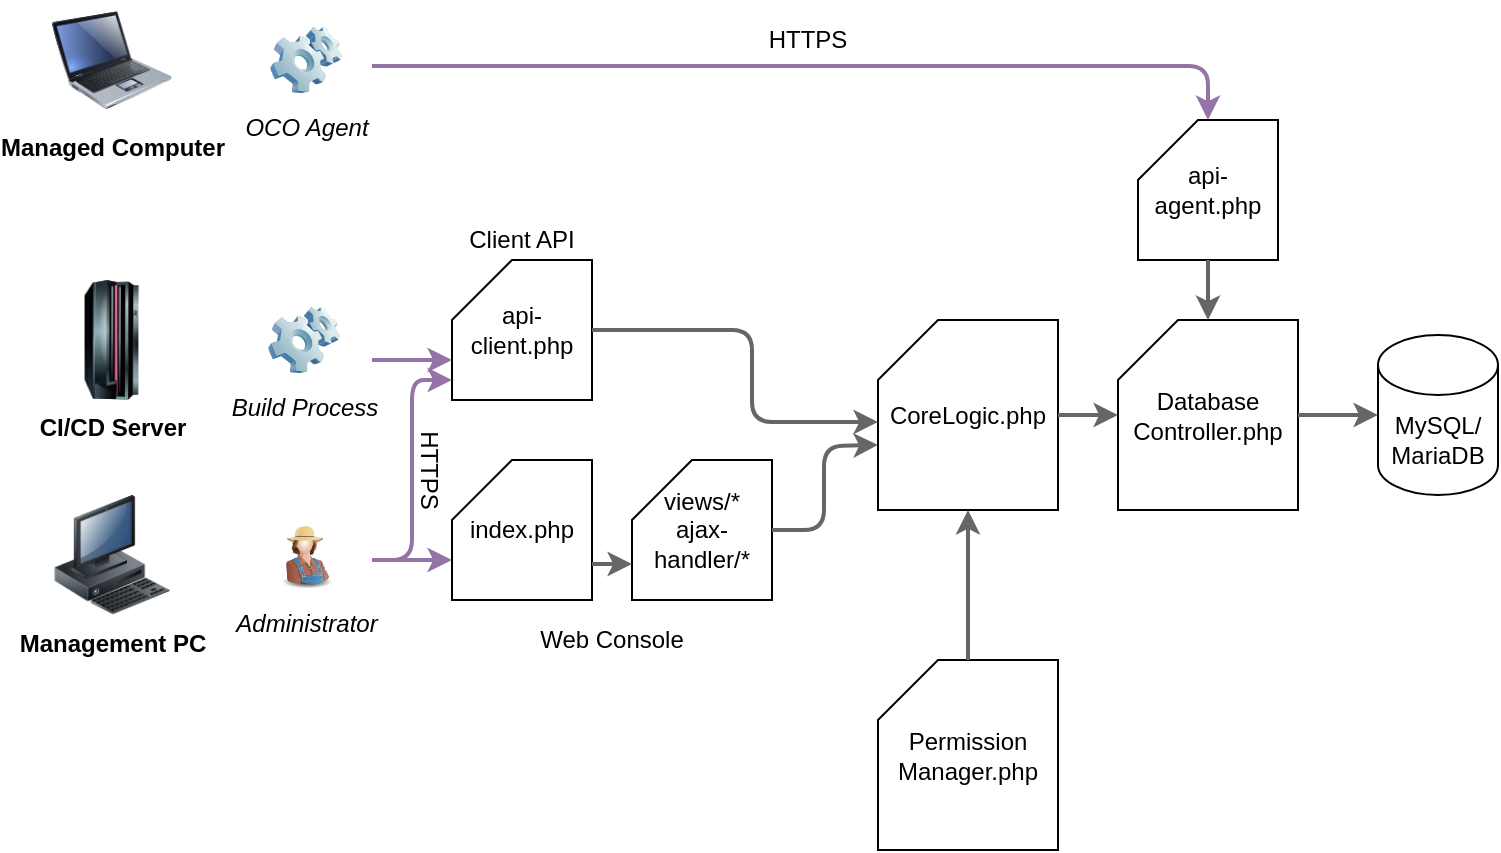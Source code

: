 <mxfile compressed="false" version="16.2.2" type="device">
  <diagram id="L87FYiakqSn3nDc2YnYG" name="Seite-1">
    <mxGraphModel dx="526" dy="593" grid="1" gridSize="10" guides="1" tooltips="1" connect="1" arrows="1" fold="1" page="1" pageScale="1" pageWidth="827" pageHeight="1169" math="0" shadow="0">
      <root>
        <mxCell id="0" />
        <mxCell id="1" parent="0" />
        <mxCell id="EbMSTE7M3k82zRTxyqx0-20" value="HTTPS" style="text;html=1;strokeColor=none;fillColor=none;align=center;verticalAlign=middle;whiteSpace=wrap;rounded=0;labelBackgroundColor=#ffffff;rotation=90;" parent="1" vertex="1">
          <mxGeometry x="221.25" y="265.25" width="93.5" height="20" as="geometry" />
        </mxCell>
        <mxCell id="EbMSTE7M3k82zRTxyqx0-5" value="&lt;b&gt;Management PC&lt;/b&gt;" style="image;html=1;image=img/lib/clip_art/computers/Workstation_128x128.png;labelBackgroundColor=#ffffff;" parent="1" vertex="1">
          <mxGeometry x="80" y="287.5" width="60" height="60" as="geometry" />
        </mxCell>
        <mxCell id="EbMSTE7M3k82zRTxyqx0-8" value="" style="endArrow=classic;html=1;strokeWidth=2;fillColor=#e1d5e7;strokeColor=#9673a6;endFill=1;entryX=0;entryY=0;entryDx=0;entryDy=50;entryPerimeter=0;" parent="1" target="68P7AJlM3OViVPwQ6dfX-2" edge="1">
          <mxGeometry width="50" height="50" relative="1" as="geometry">
            <mxPoint x="240" y="320" as="sourcePoint" />
            <mxPoint x="260" y="269.5" as="targetPoint" />
            <Array as="points">
              <mxPoint x="260" y="320" />
            </Array>
          </mxGeometry>
        </mxCell>
        <mxCell id="EbMSTE7M3k82zRTxyqx0-16" value="&lt;i&gt;Administrator&lt;/i&gt;" style="image;html=1;image=img/lib/clip_art/people/Farmer_Woman_128x128.png;labelBackgroundColor=#ffffff;" parent="1" vertex="1">
          <mxGeometry x="190" y="297.5" width="34" height="40" as="geometry" />
        </mxCell>
        <mxCell id="68P7AJlM3OViVPwQ6dfX-1" value="api-client.php" style="shape=card;whiteSpace=wrap;html=1;" parent="1" vertex="1">
          <mxGeometry x="280" y="170" width="70" height="70" as="geometry" />
        </mxCell>
        <mxCell id="68P7AJlM3OViVPwQ6dfX-2" value="index.php" style="shape=card;whiteSpace=wrap;html=1;" parent="1" vertex="1">
          <mxGeometry x="280" y="270" width="70" height="70" as="geometry" />
        </mxCell>
        <mxCell id="68P7AJlM3OViVPwQ6dfX-3" value="views/*&lt;br&gt;ajax-handler/*" style="shape=card;whiteSpace=wrap;html=1;" parent="1" vertex="1">
          <mxGeometry x="370" y="270" width="70" height="70" as="geometry" />
        </mxCell>
        <mxCell id="68P7AJlM3OViVPwQ6dfX-4" value="CoreLogic.php" style="shape=card;whiteSpace=wrap;html=1;" parent="1" vertex="1">
          <mxGeometry x="493" y="200" width="90" height="95" as="geometry" />
        </mxCell>
        <mxCell id="68P7AJlM3OViVPwQ6dfX-5" value="Database&lt;br&gt;Controller.php" style="shape=card;whiteSpace=wrap;html=1;" parent="1" vertex="1">
          <mxGeometry x="613" y="200" width="90" height="95" as="geometry" />
        </mxCell>
        <mxCell id="68P7AJlM3OViVPwQ6dfX-6" value="MySQL/&lt;br&gt;MariaDB" style="shape=cylinder3;whiteSpace=wrap;html=1;boundedLbl=1;backgroundOutline=1;size=15;" parent="1" vertex="1">
          <mxGeometry x="743" y="207.5" width="60" height="80" as="geometry" />
        </mxCell>
        <mxCell id="68P7AJlM3OViVPwQ6dfX-7" value="" style="endArrow=classic;html=1;strokeWidth=2;endFill=1;fillColor=#f5f5f5;strokeColor=#666666;" parent="1" edge="1">
          <mxGeometry width="50" height="50" relative="1" as="geometry">
            <mxPoint x="350" y="322" as="sourcePoint" />
            <mxPoint x="370" y="322" as="targetPoint" />
          </mxGeometry>
        </mxCell>
        <mxCell id="68P7AJlM3OViVPwQ6dfX-8" value="" style="endArrow=classic;html=1;strokeWidth=2;endFill=1;exitX=1;exitY=0.5;exitDx=0;exitDy=0;exitPerimeter=0;entryX=0;entryY=0;entryDx=0;entryDy=62.5;entryPerimeter=0;fillColor=#f5f5f5;strokeColor=#666666;" parent="1" source="68P7AJlM3OViVPwQ6dfX-3" target="68P7AJlM3OViVPwQ6dfX-4" edge="1">
          <mxGeometry width="50" height="50" relative="1" as="geometry">
            <mxPoint x="360" y="317" as="sourcePoint" />
            <mxPoint x="380" y="317" as="targetPoint" />
            <Array as="points">
              <mxPoint x="466" y="305" />
              <mxPoint x="466" y="263" />
            </Array>
          </mxGeometry>
        </mxCell>
        <mxCell id="68P7AJlM3OViVPwQ6dfX-9" value="" style="endArrow=classic;html=1;strokeWidth=2;fillColor=#e1d5e7;strokeColor=#9673a6;endFill=1;" parent="1" edge="1">
          <mxGeometry width="50" height="50" relative="1" as="geometry">
            <mxPoint x="240" y="320" as="sourcePoint" />
            <mxPoint x="280" y="230" as="targetPoint" />
            <Array as="points">
              <mxPoint x="260" y="320" />
              <mxPoint x="260" y="230" />
            </Array>
          </mxGeometry>
        </mxCell>
        <mxCell id="68P7AJlM3OViVPwQ6dfX-10" value="" style="endArrow=classic;html=1;strokeWidth=2;exitX=1;exitY=0.5;exitDx=0;exitDy=0;endFill=1;entryX=0;entryY=0.537;entryDx=0;entryDy=0;entryPerimeter=0;exitPerimeter=0;fillColor=#f5f5f5;strokeColor=#666666;" parent="1" source="68P7AJlM3OViVPwQ6dfX-1" target="68P7AJlM3OViVPwQ6dfX-4" edge="1">
          <mxGeometry width="50" height="50" relative="1" as="geometry">
            <mxPoint x="190" y="279.5" as="sourcePoint" />
            <mxPoint x="300" y="330" as="targetPoint" />
            <Array as="points">
              <mxPoint x="430" y="205" />
              <mxPoint x="430" y="251" />
            </Array>
          </mxGeometry>
        </mxCell>
        <mxCell id="68P7AJlM3OViVPwQ6dfX-11" value="" style="endArrow=classic;html=1;strokeWidth=2;endFill=1;exitX=1;exitY=0.5;exitDx=0;exitDy=0;exitPerimeter=0;entryX=0;entryY=0.5;entryDx=0;entryDy=0;entryPerimeter=0;fillColor=#f5f5f5;strokeColor=#666666;" parent="1" source="68P7AJlM3OViVPwQ6dfX-4" target="68P7AJlM3OViVPwQ6dfX-5" edge="1">
          <mxGeometry width="50" height="50" relative="1" as="geometry">
            <mxPoint x="393" y="322" as="sourcePoint" />
            <mxPoint x="413" y="322" as="targetPoint" />
          </mxGeometry>
        </mxCell>
        <mxCell id="68P7AJlM3OViVPwQ6dfX-12" value="" style="endArrow=classic;html=1;strokeWidth=2;endFill=1;exitX=1;exitY=0.5;exitDx=0;exitDy=0;exitPerimeter=0;entryX=0;entryY=0.5;entryDx=0;entryDy=0;entryPerimeter=0;fillColor=#f5f5f5;strokeColor=#666666;" parent="1" source="68P7AJlM3OViVPwQ6dfX-5" target="68P7AJlM3OViVPwQ6dfX-6" edge="1">
          <mxGeometry width="50" height="50" relative="1" as="geometry">
            <mxPoint x="403" y="332" as="sourcePoint" />
            <mxPoint x="423" y="332" as="targetPoint" />
          </mxGeometry>
        </mxCell>
        <mxCell id="68P7AJlM3OViVPwQ6dfX-13" value="Permission&lt;br&gt;Manager.php" style="shape=card;whiteSpace=wrap;html=1;" parent="1" vertex="1">
          <mxGeometry x="493" y="370" width="90" height="95" as="geometry" />
        </mxCell>
        <mxCell id="68P7AJlM3OViVPwQ6dfX-15" value="" style="endArrow=classic;html=1;strokeWidth=2;endFill=1;exitX=0.5;exitY=0;exitDx=0;exitDy=0;exitPerimeter=0;entryX=0.5;entryY=1;entryDx=0;entryDy=0;entryPerimeter=0;fillColor=#f5f5f5;strokeColor=#666666;" parent="1" source="68P7AJlM3OViVPwQ6dfX-13" target="68P7AJlM3OViVPwQ6dfX-4" edge="1">
          <mxGeometry width="50" height="50" relative="1" as="geometry">
            <mxPoint x="713" y="257.5" as="sourcePoint" />
            <mxPoint x="780" y="257.5" as="targetPoint" />
          </mxGeometry>
        </mxCell>
        <mxCell id="68P7AJlM3OViVPwQ6dfX-17" value="&lt;b&gt;Managed Computer&lt;/b&gt;" style="image;html=1;image=img/lib/clip_art/computers/Laptop_128x128.png" parent="1" vertex="1">
          <mxGeometry x="80" y="40" width="60" height="60" as="geometry" />
        </mxCell>
        <mxCell id="68P7AJlM3OViVPwQ6dfX-18" value="" style="endArrow=classic;html=1;strokeWidth=2;fillColor=#e1d5e7;strokeColor=#9673a6;endFill=1;entryX=0.5;entryY=0;entryDx=0;entryDy=0;entryPerimeter=0;" parent="1" target="68P7AJlM3OViVPwQ6dfX-21" edge="1">
          <mxGeometry width="50" height="50" relative="1" as="geometry">
            <mxPoint x="240" y="73" as="sourcePoint" />
            <mxPoint x="538" y="110" as="targetPoint" />
            <Array as="points">
              <mxPoint x="658" y="73" />
            </Array>
          </mxGeometry>
        </mxCell>
        <mxCell id="68P7AJlM3OViVPwQ6dfX-19" value="OCO Agent" style="image;html=1;image=img/lib/clip_art/computers/Software_128x128.png;fontStyle=2" parent="1" vertex="1">
          <mxGeometry x="189" y="50" width="36" height="40" as="geometry" />
        </mxCell>
        <mxCell id="68P7AJlM3OViVPwQ6dfX-20" value="HTTPS" style="text;html=1;strokeColor=none;fillColor=none;align=center;verticalAlign=middle;whiteSpace=wrap;rounded=0;labelBackgroundColor=#ffffff;" parent="1" vertex="1">
          <mxGeometry x="423" y="50" width="70" height="20" as="geometry" />
        </mxCell>
        <mxCell id="68P7AJlM3OViVPwQ6dfX-21" value="api-agent.php" style="shape=card;whiteSpace=wrap;html=1;" parent="1" vertex="1">
          <mxGeometry x="623" y="100" width="70" height="70" as="geometry" />
        </mxCell>
        <mxCell id="68P7AJlM3OViVPwQ6dfX-22" value="" style="endArrow=classic;html=1;strokeWidth=2;endFill=1;exitX=0.5;exitY=1;exitDx=0;exitDy=0;exitPerimeter=0;entryX=0.5;entryY=0;entryDx=0;entryDy=0;entryPerimeter=0;fillColor=#f5f5f5;strokeColor=#666666;" parent="1" source="68P7AJlM3OViVPwQ6dfX-21" target="68P7AJlM3OViVPwQ6dfX-5" edge="1">
          <mxGeometry width="50" height="50" relative="1" as="geometry">
            <mxPoint x="360" y="322" as="sourcePoint" />
            <mxPoint x="380" y="322" as="targetPoint" />
          </mxGeometry>
        </mxCell>
        <mxCell id="68P7AJlM3OViVPwQ6dfX-23" value="Web Console" style="text;html=1;strokeColor=none;fillColor=none;align=center;verticalAlign=middle;whiteSpace=wrap;rounded=0;labelBackgroundColor=#ffffff;" parent="1" vertex="1">
          <mxGeometry x="300" y="350" width="120" height="20" as="geometry" />
        </mxCell>
        <mxCell id="68P7AJlM3OViVPwQ6dfX-24" value="Client API" style="text;html=1;strokeColor=none;fillColor=none;align=center;verticalAlign=middle;whiteSpace=wrap;rounded=0;labelBackgroundColor=#ffffff;" parent="1" vertex="1">
          <mxGeometry x="280" y="150" width="70" height="20" as="geometry" />
        </mxCell>
        <mxCell id="JpaonHlg13xQg5MBH8We-1" value="CI/CD Server" style="image;html=1;image=img/lib/clip_art/computers/Mainframe_128x128.png;fontStyle=1" parent="1" vertex="1">
          <mxGeometry x="80" y="180" width="60" height="60" as="geometry" />
        </mxCell>
        <mxCell id="JpaonHlg13xQg5MBH8We-2" value="" style="endArrow=classic;html=1;strokeWidth=2;fillColor=#e1d5e7;strokeColor=#9673a6;endFill=1;" parent="1" edge="1">
          <mxGeometry width="50" height="50" relative="1" as="geometry">
            <mxPoint x="240" y="220" as="sourcePoint" />
            <mxPoint x="280" y="220" as="targetPoint" />
            <Array as="points" />
          </mxGeometry>
        </mxCell>
        <mxCell id="JpaonHlg13xQg5MBH8We-3" value="Build Process" style="image;html=1;image=img/lib/clip_art/computers/Software_128x128.png;fontStyle=2" parent="1" vertex="1">
          <mxGeometry x="188" y="190" width="36" height="40" as="geometry" />
        </mxCell>
      </root>
    </mxGraphModel>
  </diagram>
</mxfile>
